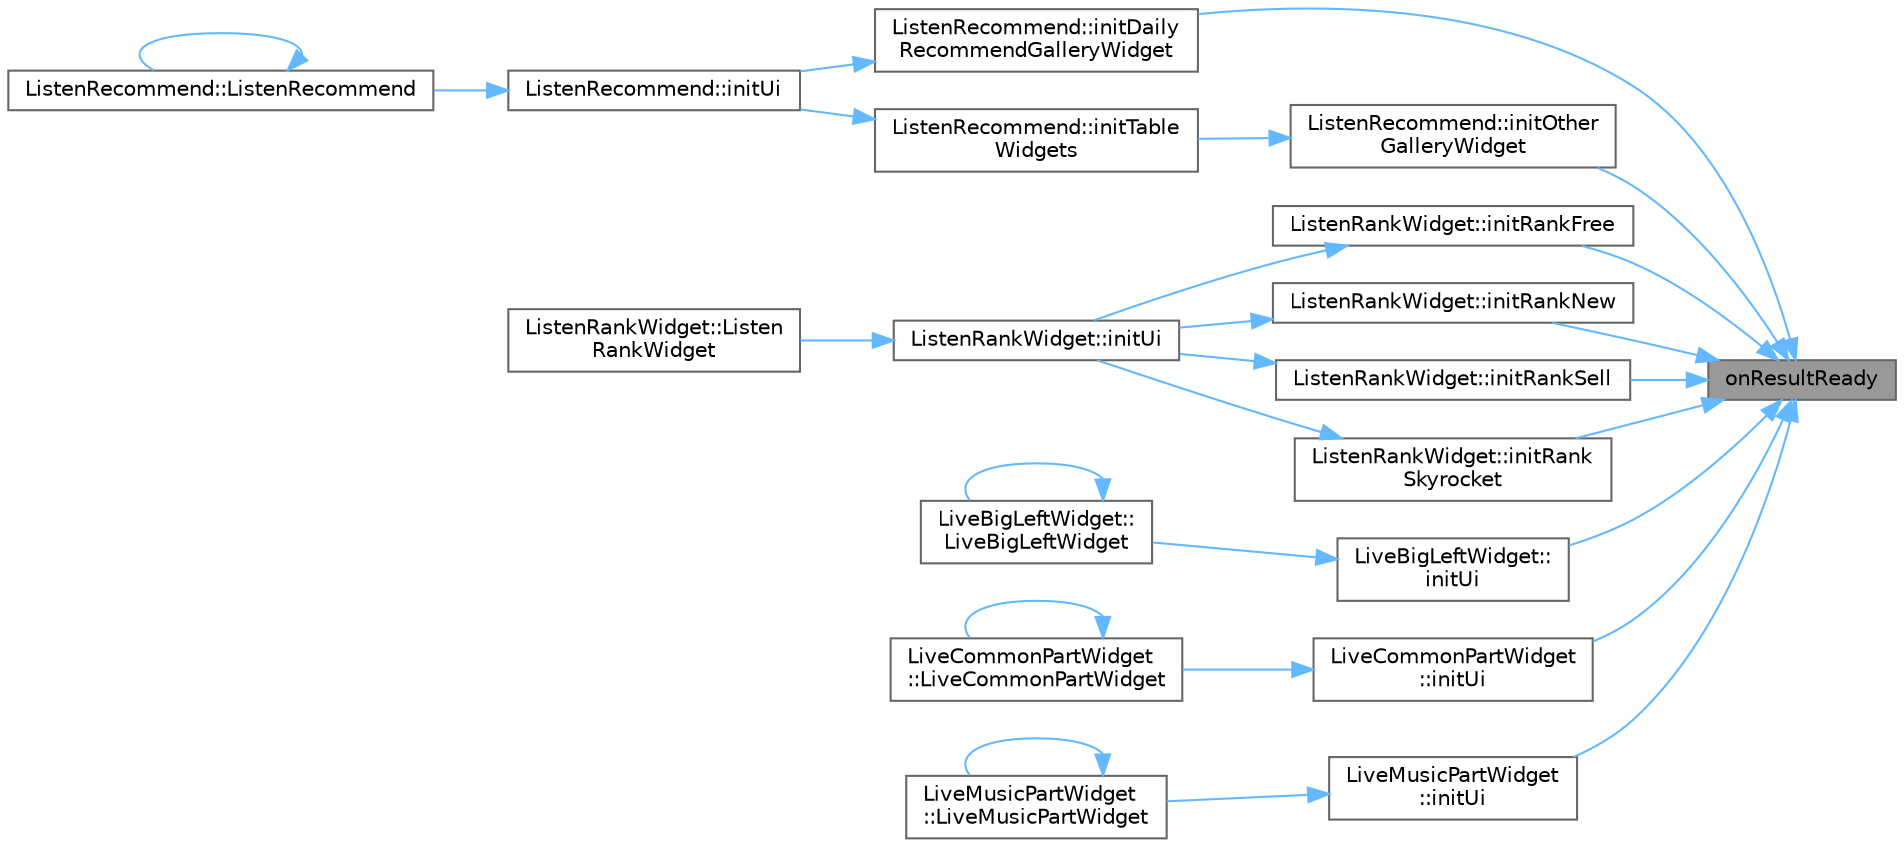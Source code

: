 digraph "onResultReady"
{
 // LATEX_PDF_SIZE
  bgcolor="transparent";
  edge [fontname=Helvetica,fontsize=10,labelfontname=Helvetica,labelfontsize=10];
  node [fontname=Helvetica,fontsize=10,shape=box,height=0.2,width=0.4];
  rankdir="RL";
  Node1 [id="Node000001",label="onResultReady",height=0.2,width=0.4,color="gray40", fillcolor="grey60", style="filled", fontcolor="black",tooltip="执行结果读取函数 创建一个QFutureWatcher读取相应结果传递相应函数中， 如果有更复杂操作就不要使用"];
  Node1 -> Node2 [id="edge1_Node000001_Node000002",dir="back",color="steelblue1",style="solid",tooltip=" "];
  Node2 [id="Node000002",label="ListenRecommend::initDaily\lRecommendGalleryWidget",height=0.2,width=0.4,color="grey40", fillcolor="white", style="filled",URL="$class_listen_recommend.html#a72f993c574c50f5f5787728feedc9577",tooltip="初始化每日推荐画廊"];
  Node2 -> Node3 [id="edge2_Node000002_Node000003",dir="back",color="steelblue1",style="solid",tooltip=" "];
  Node3 [id="Node000003",label="ListenRecommend::initUi",height=0.2,width=0.4,color="grey40", fillcolor="white", style="filled",URL="$class_listen_recommend.html#afba6e95967cc3eb25fd518f7bde6ec04",tooltip="初始化界面"];
  Node3 -> Node4 [id="edge3_Node000003_Node000004",dir="back",color="steelblue1",style="solid",tooltip=" "];
  Node4 [id="Node000004",label="ListenRecommend::ListenRecommend",height=0.2,width=0.4,color="grey40", fillcolor="white", style="filled",URL="$class_listen_recommend.html#a921db3540ce943917c8fffc98a9df10f",tooltip="构造函数，初始化推荐界面"];
  Node4 -> Node4 [id="edge4_Node000004_Node000004",dir="back",color="steelblue1",style="solid",tooltip=" "];
  Node1 -> Node5 [id="edge5_Node000001_Node000005",dir="back",color="steelblue1",style="solid",tooltip=" "];
  Node5 [id="Node000005",label="ListenRecommend::initOther\lGalleryWidget",height=0.2,width=0.4,color="grey40", fillcolor="white", style="filled",URL="$class_listen_recommend.html#a95a991169c83590b1eb0132626c7ecb3",tooltip="初始化其他分类画廊"];
  Node5 -> Node6 [id="edge6_Node000005_Node000006",dir="back",color="steelblue1",style="solid",tooltip=" "];
  Node6 [id="Node000006",label="ListenRecommend::initTable\lWidgets",height=0.2,width=0.4,color="grey40", fillcolor="white", style="filled",URL="$class_listen_recommend.html#a9917a30d9178a4353dfb73248b253fac",tooltip="初始化表格控件"];
  Node6 -> Node3 [id="edge7_Node000006_Node000003",dir="back",color="steelblue1",style="solid",tooltip=" "];
  Node1 -> Node7 [id="edge8_Node000001_Node000007",dir="back",color="steelblue1",style="solid",tooltip=" "];
  Node7 [id="Node000007",label="ListenRankWidget::initRankFree",height=0.2,width=0.4,color="grey40", fillcolor="white", style="filled",URL="$class_listen_rank_widget.html#afad64274bfad0806bab43766d6b0707a",tooltip="初始化免费榜"];
  Node7 -> Node8 [id="edge9_Node000007_Node000008",dir="back",color="steelblue1",style="solid",tooltip=" "];
  Node8 [id="Node000008",label="ListenRankWidget::initUi",height=0.2,width=0.4,color="grey40", fillcolor="white", style="filled",URL="$class_listen_rank_widget.html#afba6e95967cc3eb25fd518f7bde6ec04",tooltip="初始化界面"];
  Node8 -> Node9 [id="edge10_Node000008_Node000009",dir="back",color="steelblue1",style="solid",tooltip=" "];
  Node9 [id="Node000009",label="ListenRankWidget::Listen\lRankWidget",height=0.2,width=0.4,color="grey40", fillcolor="white", style="filled",URL="$class_listen_rank_widget.html#a5f120e18156487e187f041c5027e71d0",tooltip="构造函数，初始化排行榜界面"];
  Node1 -> Node10 [id="edge11_Node000001_Node000010",dir="back",color="steelblue1",style="solid",tooltip=" "];
  Node10 [id="Node000010",label="ListenRankWidget::initRankNew",height=0.2,width=0.4,color="grey40", fillcolor="white", style="filled",URL="$class_listen_rank_widget.html#a7f7318234d9268703f60c5498776f919",tooltip="初始化新品榜"];
  Node10 -> Node8 [id="edge12_Node000010_Node000008",dir="back",color="steelblue1",style="solid",tooltip=" "];
  Node1 -> Node11 [id="edge13_Node000001_Node000011",dir="back",color="steelblue1",style="solid",tooltip=" "];
  Node11 [id="Node000011",label="ListenRankWidget::initRankSell",height=0.2,width=0.4,color="grey40", fillcolor="white", style="filled",URL="$class_listen_rank_widget.html#a9abe877eead4ba58684923e7c24d374c",tooltip="初始化热销榜"];
  Node11 -> Node8 [id="edge14_Node000011_Node000008",dir="back",color="steelblue1",style="solid",tooltip=" "];
  Node1 -> Node12 [id="edge15_Node000001_Node000012",dir="back",color="steelblue1",style="solid",tooltip=" "];
  Node12 [id="Node000012",label="ListenRankWidget::initRank\lSkyrocket",height=0.2,width=0.4,color="grey40", fillcolor="white", style="filled",URL="$class_listen_rank_widget.html#a0a55030b86d6871725fa7d6eb4d64c2c",tooltip="初始化飙升榜"];
  Node12 -> Node8 [id="edge16_Node000012_Node000008",dir="back",color="steelblue1",style="solid",tooltip=" "];
  Node1 -> Node13 [id="edge17_Node000001_Node000013",dir="back",color="steelblue1",style="solid",tooltip=" "];
  Node13 [id="Node000013",label="LiveBigLeftWidget::\linitUi",height=0.2,width=0.4,color="grey40", fillcolor="white", style="filled",URL="$class_live_big_left_widget.html#afba6e95967cc3eb25fd518f7bde6ec04",tooltip="初始化界面"];
  Node13 -> Node14 [id="edge18_Node000013_Node000014",dir="back",color="steelblue1",style="solid",tooltip=" "];
  Node14 [id="Node000014",label="LiveBigLeftWidget::\lLiveBigLeftWidget",height=0.2,width=0.4,color="grey40", fillcolor="white", style="filled",URL="$class_live_big_left_widget.html#a2b6f7f303f9c50e6b2c52139b9970d2a",tooltip="构造函数，初始化直播左侧大控件"];
  Node14 -> Node14 [id="edge19_Node000014_Node000014",dir="back",color="steelblue1",style="solid",tooltip=" "];
  Node1 -> Node15 [id="edge20_Node000001_Node000015",dir="back",color="steelblue1",style="solid",tooltip=" "];
  Node15 [id="Node000015",label="LiveCommonPartWidget\l::initUi",height=0.2,width=0.4,color="grey40", fillcolor="white", style="filled",URL="$class_live_common_part_widget.html#ac76e5fd0461eb6c984286d02b0c7ce8a",tooltip="初始化界面"];
  Node15 -> Node16 [id="edge21_Node000015_Node000016",dir="back",color="steelblue1",style="solid",tooltip=" "];
  Node16 [id="Node000016",label="LiveCommonPartWidget\l::LiveCommonPartWidget",height=0.2,width=0.4,color="grey40", fillcolor="white", style="filled",URL="$class_live_common_part_widget.html#aad2052a1f58172bbda7371e1c4343bba",tooltip="构造函数，初始化直播通用部分控件"];
  Node16 -> Node16 [id="edge22_Node000016_Node000016",dir="back",color="steelblue1",style="solid",tooltip=" "];
  Node1 -> Node17 [id="edge23_Node000001_Node000017",dir="back",color="steelblue1",style="solid",tooltip=" "];
  Node17 [id="Node000017",label="LiveMusicPartWidget\l::initUi",height=0.2,width=0.4,color="grey40", fillcolor="white", style="filled",URL="$class_live_music_part_widget.html#afba6e95967cc3eb25fd518f7bde6ec04",tooltip="初始化界面"];
  Node17 -> Node18 [id="edge24_Node000017_Node000018",dir="back",color="steelblue1",style="solid",tooltip=" "];
  Node18 [id="Node000018",label="LiveMusicPartWidget\l::LiveMusicPartWidget",height=0.2,width=0.4,color="grey40", fillcolor="white", style="filled",URL="$class_live_music_part_widget.html#ab6d38b6269b7cddd18128cc4aba028a4",tooltip="构造函数，初始化直播音乐部分控件"];
  Node18 -> Node18 [id="edge25_Node000018_Node000018",dir="back",color="steelblue1",style="solid",tooltip=" "];
}
